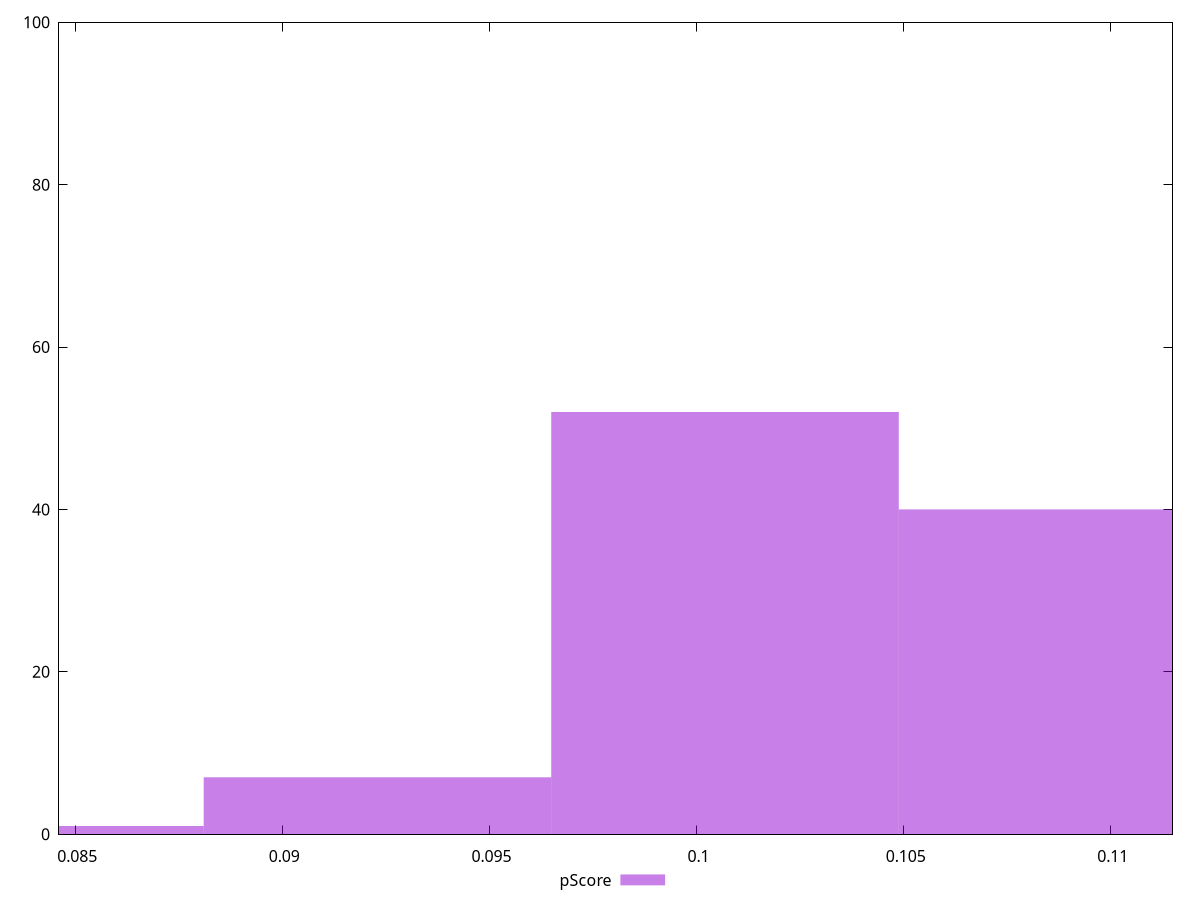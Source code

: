 reset

$pScore <<EOF
0.09229698713439345 7
0.10068762232842923 52
0.109078257522465 40
0.08390635194035768 1
EOF

set key outside below
set boxwidth 0.008390635194035769
set xrange [0.08460818153841909:0.11149117720453477]
set yrange [0:100]
set trange [0:100]
set style fill transparent solid 0.5 noborder
set terminal svg size 640, 490 enhanced background rgb 'white'
set output "report_00018_2021-02-10T15-25-16.877Z/interactive/samples/pages+cached/pScore/histogram.svg"

plot $pScore title "pScore" with boxes

reset
